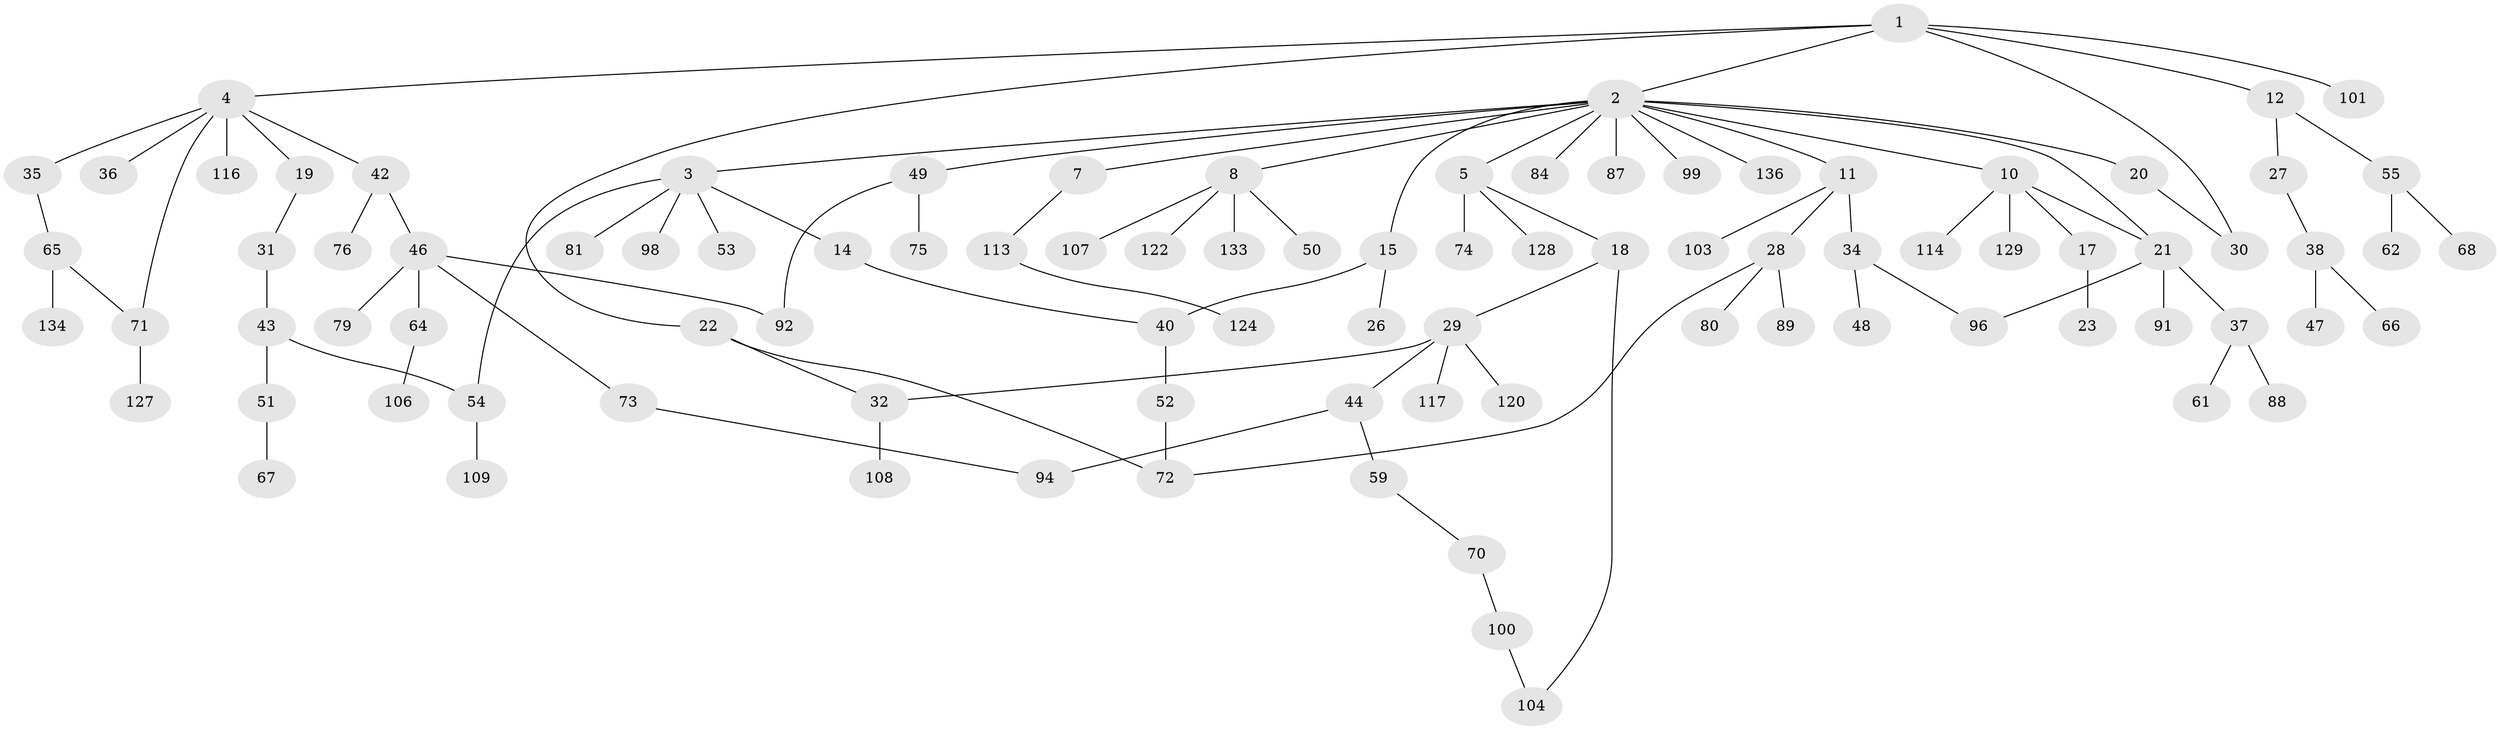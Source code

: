 // Generated by graph-tools (version 1.1) at 2025/23/03/03/25 07:23:32]
// undirected, 94 vertices, 105 edges
graph export_dot {
graph [start="1"]
  node [color=gray90,style=filled];
  1 [super="+85"];
  2 [super="+6"];
  3 [super="+126"];
  4 [super="+9"];
  5 [super="+115"];
  7;
  8 [super="+33"];
  10 [super="+83"];
  11;
  12 [super="+13"];
  14 [super="+16"];
  15 [super="+90"];
  17;
  18;
  19 [super="+60"];
  20 [super="+24"];
  21 [super="+112"];
  22;
  23 [super="+25"];
  26;
  27 [super="+125"];
  28 [super="+78"];
  29 [super="+56"];
  30 [super="+57"];
  31;
  32 [super="+63"];
  34 [super="+39"];
  35 [super="+111"];
  36 [super="+45"];
  37 [super="+121"];
  38 [super="+93"];
  40 [super="+41"];
  42;
  43 [super="+69"];
  44 [super="+95"];
  46 [super="+97"];
  47;
  48;
  49 [super="+105"];
  50;
  51 [super="+82"];
  52;
  53;
  54;
  55 [super="+58"];
  59 [super="+138"];
  61;
  62;
  64 [super="+77"];
  65 [super="+119"];
  66;
  67;
  68 [super="+132"];
  70;
  71 [super="+118"];
  72 [super="+137"];
  73;
  74 [super="+86"];
  75;
  76 [super="+135"];
  79;
  80;
  81;
  84;
  87;
  88;
  89;
  91;
  92 [super="+131"];
  94;
  96 [super="+123"];
  98;
  99 [super="+102"];
  100 [super="+110"];
  101;
  103;
  104 [super="+130"];
  106;
  107;
  108;
  109;
  113;
  114;
  116;
  117;
  120;
  122;
  124;
  127;
  128;
  129;
  133;
  134;
  136;
  1 -- 2;
  1 -- 4;
  1 -- 12;
  1 -- 22;
  1 -- 101;
  1 -- 30;
  2 -- 3;
  2 -- 5;
  2 -- 8;
  2 -- 84;
  2 -- 87;
  2 -- 136;
  2 -- 99;
  2 -- 7;
  2 -- 10;
  2 -- 11;
  2 -- 15;
  2 -- 49;
  2 -- 20;
  2 -- 21;
  3 -- 14;
  3 -- 53;
  3 -- 81;
  3 -- 98;
  3 -- 54;
  4 -- 19;
  4 -- 35;
  4 -- 36;
  4 -- 42;
  4 -- 116;
  4 -- 71;
  5 -- 18;
  5 -- 74;
  5 -- 128;
  7 -- 113;
  8 -- 107;
  8 -- 50;
  8 -- 133;
  8 -- 122;
  10 -- 17;
  10 -- 21;
  10 -- 129;
  10 -- 114;
  11 -- 28;
  11 -- 34;
  11 -- 103;
  12 -- 27;
  12 -- 55;
  14 -- 40;
  15 -- 26;
  15 -- 40 [weight=2];
  17 -- 23;
  18 -- 29;
  18 -- 104;
  19 -- 31;
  20 -- 30;
  21 -- 37;
  21 -- 91;
  21 -- 96;
  22 -- 32;
  22 -- 72;
  27 -- 38;
  28 -- 80;
  28 -- 72;
  28 -- 89;
  29 -- 44;
  29 -- 117;
  29 -- 32;
  29 -- 120;
  31 -- 43;
  32 -- 108;
  34 -- 96;
  34 -- 48;
  35 -- 65;
  37 -- 61;
  37 -- 88;
  38 -- 47;
  38 -- 66;
  40 -- 52;
  42 -- 46;
  42 -- 76;
  43 -- 51;
  43 -- 54;
  44 -- 59;
  44 -- 94;
  46 -- 64;
  46 -- 73;
  46 -- 79;
  46 -- 92;
  49 -- 75;
  49 -- 92;
  51 -- 67;
  52 -- 72;
  54 -- 109;
  55 -- 68;
  55 -- 62;
  59 -- 70;
  64 -- 106;
  65 -- 71;
  65 -- 134;
  70 -- 100;
  71 -- 127;
  73 -- 94;
  100 -- 104;
  113 -- 124;
}
